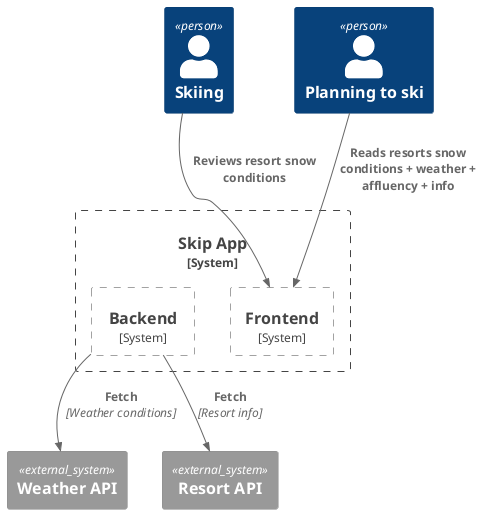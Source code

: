 @startuml
!include <C4/C4_Container>

Person(user_s, "Skiing", "")
Person(user_p, "Planning to ski", "")

System_Boundary(boundary, "Skip App") {

System_Boundary(fe, "Frontend")
System_Boundary(be, "Backend ")
}

System_Ext(wApi, "Weather API")
System_Ext(resApi, "Resort API")

Rel(user_s, fe, "Reviews resort snow conditions")
Rel(user_p, fe, "Reads resorts snow conditions + weather + affluency + info")
Rel(be, wApi, "Fetch", "Weather conditions")
Rel(be, resApi, "Fetch", "Resort info")
@enduml
